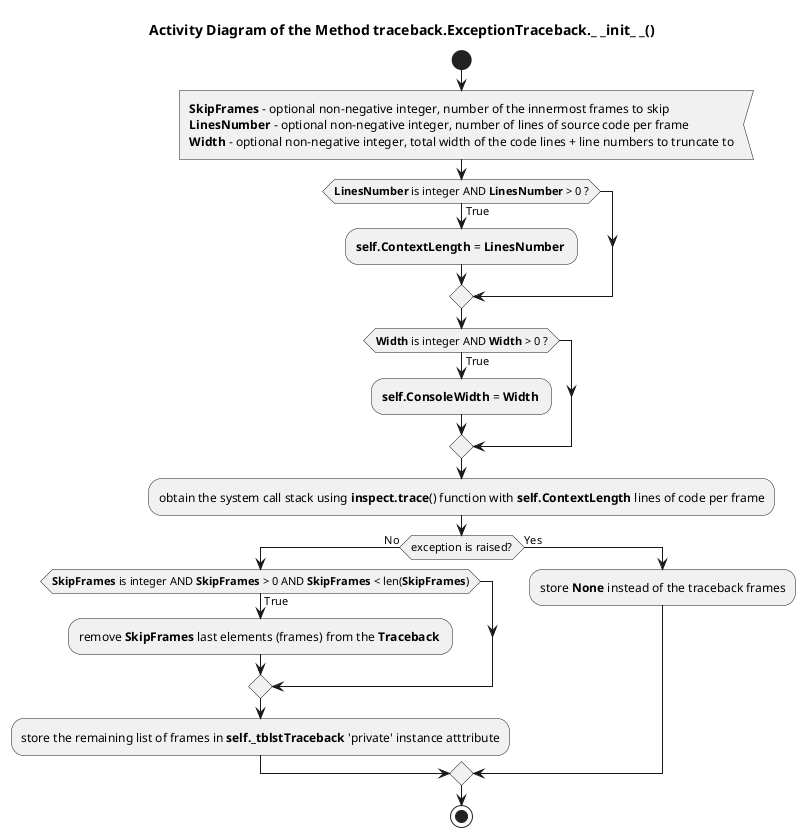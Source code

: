 @startuml traceback_exceptiontraceback_init

title Activity Diagram of the Method traceback.ExceptionTraceback._ _init_ _()

start

:<b>SkipFrames</b> - optional non-negative integer, number of the innermost frames to skip
<b>LinesNumber</b> - optional non-negative integer, number of lines of source code per frame
<b>Width</b> - optional non-negative integer, total width of the code lines + line numbers to truncate to<

if (<b>LinesNumber</b> is integer AND <b>LinesNumber</b> > 0 ?) then (True)
    :<b>self.ContextLength</b> = <b>LinesNumber</b> ;
endif

if (<b>Width</b> is integer AND <b>Width</b> > 0 ?) then (True)
    :<b>self.ConsoleWidth</b> = <b>Width</b> ;
endif

:obtain the system call stack using <b>inspect.trace</b>() function with <b>self.ContextLength</b> lines of code per frame;

if (exception is raised?) then (No)
    if (<b>SkipFrames</b> is integer AND <b>SkipFrames</b> > 0 AND <b>SkipFrames</b> < len(<b>SkipFrames</b>)) then (True)
        :remove <b>SkipFrames</b> last elements (frames) from the <b>Traceback</b> ;
    endif
    
    :store the remaining list of frames in <b>self._tblstTraceback</b> 'private' instance atttribute;
else (Yes)
    :store <b>None</b> instead of the traceback frames;
endif

stop

@enduml